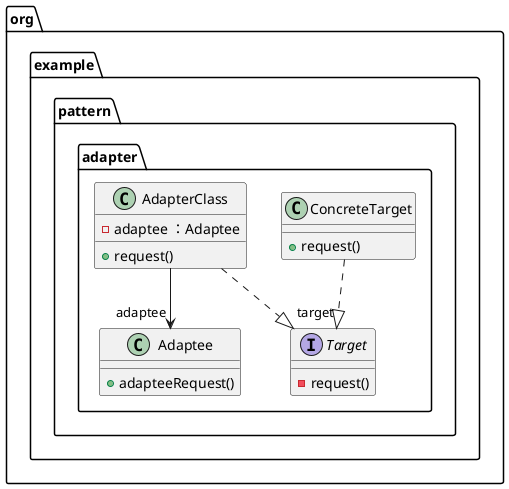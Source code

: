 @startuml
package org.example.pattern.adapter{
    class Adaptee {
        + adapteeRequest()
    }

    interface Target {
        - request()
    }

    class ConcreteTarget {
        + request()
    }

    class AdapterClass {
        - adaptee ：Adaptee
        + request()
    }
}

ConcreteTarget  ..|> "target" Target
AdapterClass --> "adaptee" Adaptee
AdapterClass ..|> Target
@enduml